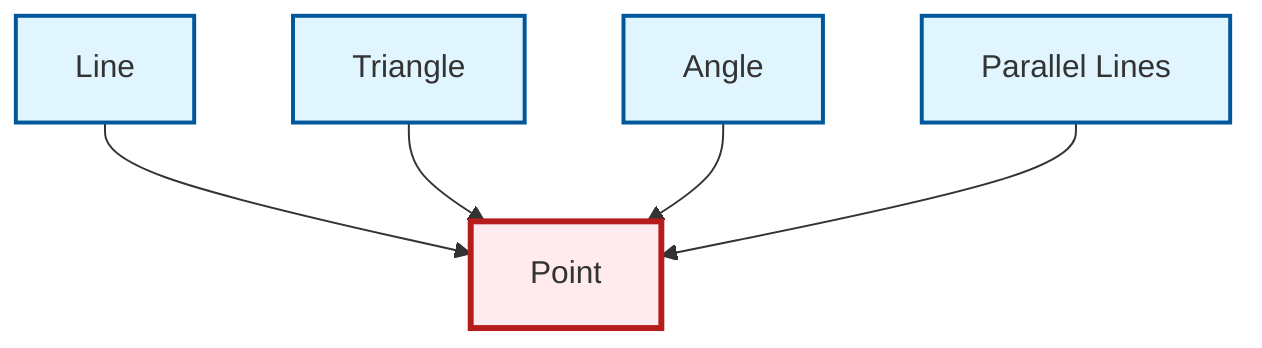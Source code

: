 graph TD
    classDef definition fill:#e1f5fe,stroke:#01579b,stroke-width:2px
    classDef theorem fill:#f3e5f5,stroke:#4a148c,stroke-width:2px
    classDef axiom fill:#fff3e0,stroke:#e65100,stroke-width:2px
    classDef example fill:#e8f5e9,stroke:#1b5e20,stroke-width:2px
    classDef current fill:#ffebee,stroke:#b71c1c,stroke-width:3px
    def-line["Line"]:::definition
    def-triangle["Triangle"]:::definition
    def-parallel["Parallel Lines"]:::definition
    def-point["Point"]:::definition
    def-angle["Angle"]:::definition
    def-line --> def-point
    def-triangle --> def-point
    def-angle --> def-point
    def-parallel --> def-point
    class def-point current